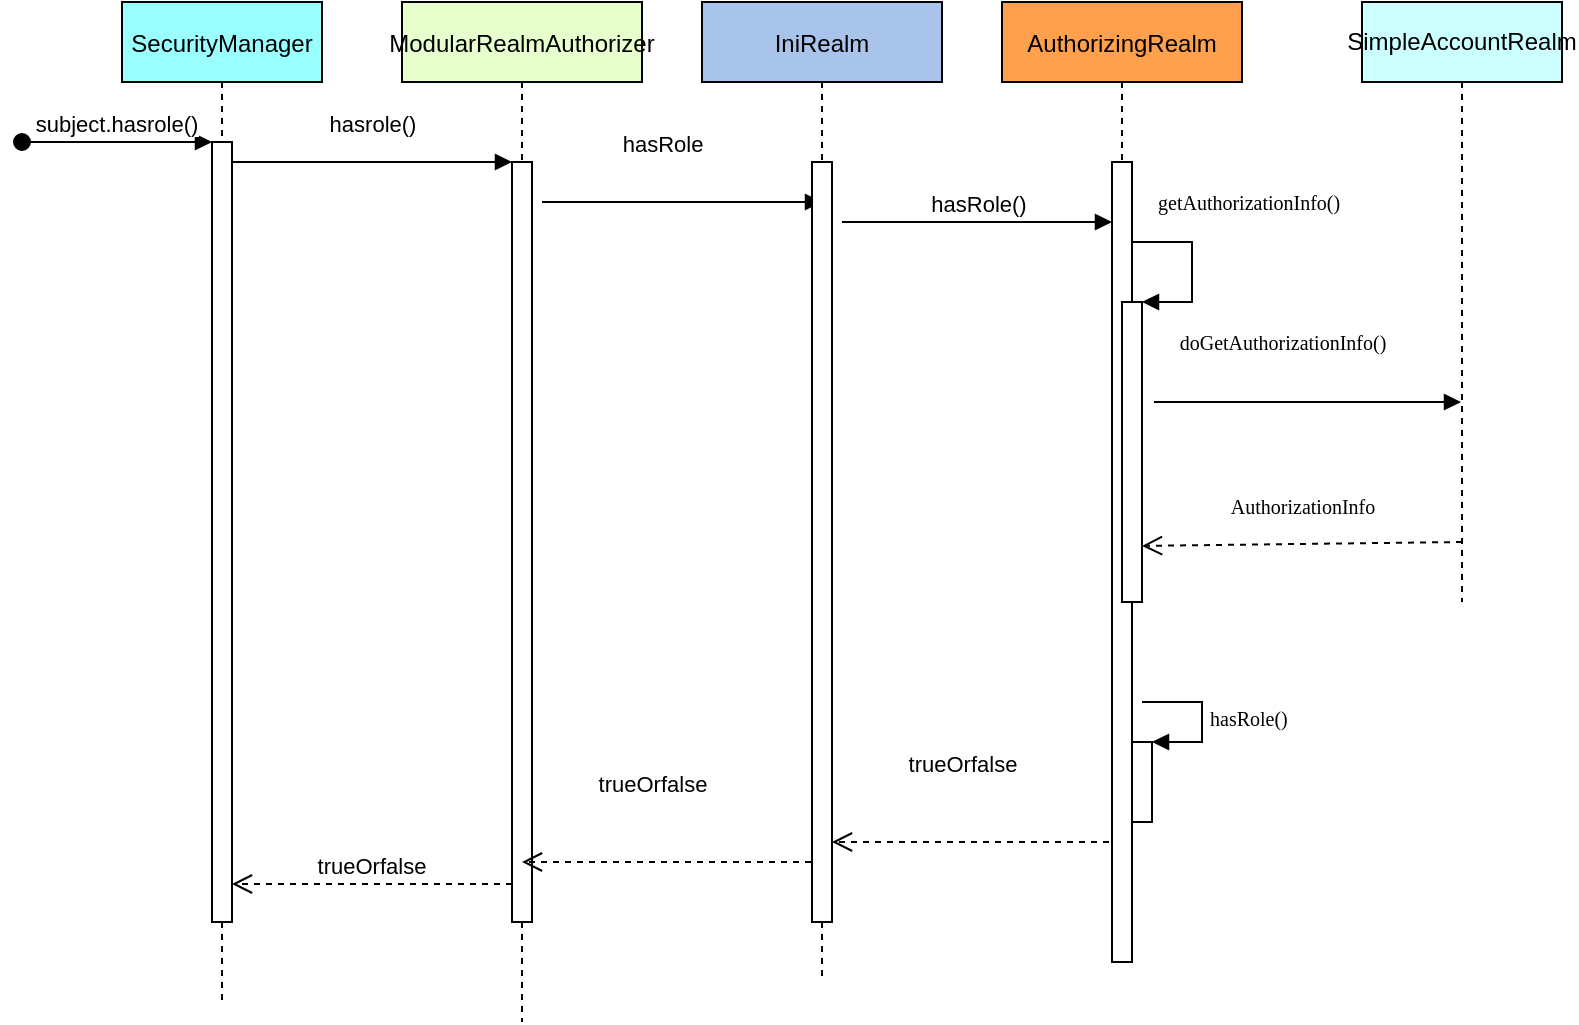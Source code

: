<mxfile version="15.3.0" type="github">
  <diagram id="kgpKYQtTHZ0yAKxKKP6v" name="Page-1">
    <mxGraphModel dx="920" dy="514" grid="1" gridSize="10" guides="1" tooltips="1" connect="1" arrows="1" fold="1" page="1" pageScale="1" pageWidth="850" pageHeight="1100" math="0" shadow="0">
      <root>
        <mxCell id="0" />
        <mxCell id="1" parent="0" />
        <mxCell id="3nuBFxr9cyL0pnOWT2aG-1" value="SecurityManager" style="shape=umlLifeline;perimeter=lifelinePerimeter;container=1;collapsible=0;recursiveResize=0;rounded=0;shadow=0;strokeWidth=1;fillColor=#99FFFF;" parent="1" vertex="1">
          <mxGeometry x="120" y="80" width="100" height="500" as="geometry" />
        </mxCell>
        <mxCell id="3nuBFxr9cyL0pnOWT2aG-2" value="" style="points=[];perimeter=orthogonalPerimeter;rounded=0;shadow=0;strokeWidth=1;" parent="3nuBFxr9cyL0pnOWT2aG-1" vertex="1">
          <mxGeometry x="45" y="70" width="10" height="390" as="geometry" />
        </mxCell>
        <mxCell id="3nuBFxr9cyL0pnOWT2aG-3" value="subject.hasrole()" style="verticalAlign=bottom;startArrow=oval;endArrow=block;startSize=8;shadow=0;strokeWidth=1;" parent="3nuBFxr9cyL0pnOWT2aG-1" target="3nuBFxr9cyL0pnOWT2aG-2" edge="1">
          <mxGeometry relative="1" as="geometry">
            <mxPoint x="-50" y="70" as="sourcePoint" />
          </mxGeometry>
        </mxCell>
        <mxCell id="3nuBFxr9cyL0pnOWT2aG-5" value="ModularRealmAuthorizer" style="shape=umlLifeline;perimeter=lifelinePerimeter;container=1;collapsible=0;recursiveResize=0;rounded=0;shadow=0;strokeWidth=1;fillColor=#E6FFCC;" parent="1" vertex="1">
          <mxGeometry x="260" y="80" width="120" height="510" as="geometry" />
        </mxCell>
        <mxCell id="3nuBFxr9cyL0pnOWT2aG-6" value="" style="points=[];perimeter=orthogonalPerimeter;rounded=0;shadow=0;strokeWidth=1;" parent="3nuBFxr9cyL0pnOWT2aG-5" vertex="1">
          <mxGeometry x="55" y="80" width="10" height="380" as="geometry" />
        </mxCell>
        <mxCell id="S1QPDe5u1bnXm6yCV7uw-9" value="hasRole" style="html=1;verticalAlign=bottom;endArrow=block;" edge="1" parent="3nuBFxr9cyL0pnOWT2aG-5">
          <mxGeometry x="-0.143" y="20" width="80" relative="1" as="geometry">
            <mxPoint x="70" y="100" as="sourcePoint" />
            <mxPoint x="210" y="100" as="targetPoint" />
            <mxPoint as="offset" />
          </mxGeometry>
        </mxCell>
        <mxCell id="3nuBFxr9cyL0pnOWT2aG-7" value="trueOrfalse" style="verticalAlign=bottom;endArrow=open;dashed=1;endSize=8;exitX=0;exitY=0.95;shadow=0;strokeWidth=1;" parent="1" source="3nuBFxr9cyL0pnOWT2aG-6" target="3nuBFxr9cyL0pnOWT2aG-2" edge="1">
          <mxGeometry relative="1" as="geometry">
            <mxPoint x="275" y="236" as="targetPoint" />
          </mxGeometry>
        </mxCell>
        <mxCell id="3nuBFxr9cyL0pnOWT2aG-8" value="hasrole()" style="verticalAlign=bottom;endArrow=block;entryX=0;entryY=0;shadow=0;strokeWidth=1;html=1;" parent="1" source="3nuBFxr9cyL0pnOWT2aG-2" target="3nuBFxr9cyL0pnOWT2aG-6" edge="1">
          <mxGeometry y="10" relative="1" as="geometry">
            <mxPoint x="275" y="160" as="sourcePoint" />
            <mxPoint as="offset" />
          </mxGeometry>
        </mxCell>
        <mxCell id="S1QPDe5u1bnXm6yCV7uw-2" value="IniRealm" style="shape=umlLifeline;perimeter=lifelinePerimeter;container=1;collapsible=0;recursiveResize=0;rounded=0;shadow=0;strokeWidth=1;fillColor=#A9C4EB;" vertex="1" parent="1">
          <mxGeometry x="410" y="80" width="120" height="490" as="geometry" />
        </mxCell>
        <mxCell id="S1QPDe5u1bnXm6yCV7uw-3" value="" style="points=[];perimeter=orthogonalPerimeter;rounded=0;shadow=0;strokeWidth=1;" vertex="1" parent="S1QPDe5u1bnXm6yCV7uw-2">
          <mxGeometry x="55" y="80" width="10" height="380" as="geometry" />
        </mxCell>
        <mxCell id="S1QPDe5u1bnXm6yCV7uw-18" value="trueOrfalse" style="html=1;verticalAlign=bottom;endArrow=open;dashed=1;endSize=8;" edge="1" parent="S1QPDe5u1bnXm6yCV7uw-2" source="S1QPDe5u1bnXm6yCV7uw-5">
          <mxGeometry x="0.1" y="-30" relative="1" as="geometry">
            <mxPoint x="145" y="420" as="sourcePoint" />
            <mxPoint x="65" y="420" as="targetPoint" />
            <mxPoint as="offset" />
          </mxGeometry>
        </mxCell>
        <mxCell id="S1QPDe5u1bnXm6yCV7uw-5" value="AuthorizingRealm" style="shape=umlLifeline;perimeter=lifelinePerimeter;container=1;collapsible=0;recursiveResize=0;rounded=0;shadow=0;strokeWidth=1;fillColor=#FFA04D;" vertex="1" parent="1">
          <mxGeometry x="560" y="80" width="120" height="480" as="geometry" />
        </mxCell>
        <mxCell id="S1QPDe5u1bnXm6yCV7uw-6" value="" style="points=[];perimeter=orthogonalPerimeter;rounded=0;shadow=0;strokeWidth=1;" vertex="1" parent="S1QPDe5u1bnXm6yCV7uw-5">
          <mxGeometry x="55" y="80" width="10" height="400" as="geometry" />
        </mxCell>
        <mxCell id="S1QPDe5u1bnXm6yCV7uw-8" value="hasRole()" style="html=1;verticalAlign=bottom;endArrow=block;" edge="1" parent="S1QPDe5u1bnXm6yCV7uw-5">
          <mxGeometry width="80" relative="1" as="geometry">
            <mxPoint x="-80" y="110" as="sourcePoint" />
            <mxPoint x="55" y="110" as="targetPoint" />
          </mxGeometry>
        </mxCell>
        <mxCell id="S1QPDe5u1bnXm6yCV7uw-10" value="" style="html=1;points=[];perimeter=orthogonalPerimeter;" vertex="1" parent="S1QPDe5u1bnXm6yCV7uw-5">
          <mxGeometry x="60" y="150" width="10" height="150" as="geometry" />
        </mxCell>
        <mxCell id="S1QPDe5u1bnXm6yCV7uw-11" value="&lt;pre style=&quot;font-family: &amp;#34;consolas&amp;#34;&quot;&gt;&lt;font style=&quot;font-size: 10px&quot;&gt;getAuthorizationInfo()&lt;/font&gt;&lt;/pre&gt;" style="edgeStyle=orthogonalEdgeStyle;html=1;align=left;spacingLeft=2;endArrow=block;rounded=0;entryX=1;entryY=0;" edge="1" target="S1QPDe5u1bnXm6yCV7uw-10" parent="S1QPDe5u1bnXm6yCV7uw-5">
          <mxGeometry x="-0.6" y="20" relative="1" as="geometry">
            <mxPoint x="65" y="130" as="sourcePoint" />
            <Array as="points">
              <mxPoint x="65" y="120" />
              <mxPoint x="95" y="120" />
              <mxPoint x="95" y="150" />
            </Array>
            <mxPoint as="offset" />
          </mxGeometry>
        </mxCell>
        <mxCell id="S1QPDe5u1bnXm6yCV7uw-16" value="" style="html=1;points=[];perimeter=orthogonalPerimeter;" vertex="1" parent="S1QPDe5u1bnXm6yCV7uw-5">
          <mxGeometry x="65" y="370" width="10" height="40" as="geometry" />
        </mxCell>
        <mxCell id="S1QPDe5u1bnXm6yCV7uw-17" value="&lt;pre style=&quot;font-family: &amp;#34;consolas&amp;#34; ; font-size: 10px&quot;&gt;hasRole()&lt;/pre&gt;" style="edgeStyle=orthogonalEdgeStyle;html=1;align=left;spacingLeft=2;endArrow=block;rounded=0;entryX=1;entryY=0;" edge="1" target="S1QPDe5u1bnXm6yCV7uw-16" parent="S1QPDe5u1bnXm6yCV7uw-5">
          <mxGeometry relative="1" as="geometry">
            <mxPoint x="70" y="350" as="sourcePoint" />
            <Array as="points">
              <mxPoint x="100" y="350" />
            </Array>
          </mxGeometry>
        </mxCell>
        <mxCell id="S1QPDe5u1bnXm6yCV7uw-12" value="SimpleAccountRealm" style="shape=umlLifeline;perimeter=lifelinePerimeter;whiteSpace=wrap;html=1;container=1;collapsible=0;recursiveResize=0;outlineConnect=0;fillColor=#CCFFFF;" vertex="1" parent="1">
          <mxGeometry x="740" y="80" width="100" height="300" as="geometry" />
        </mxCell>
        <mxCell id="S1QPDe5u1bnXm6yCV7uw-13" value="&lt;pre style=&quot;font-family: &amp;#34;consolas&amp;#34;&quot;&gt;&lt;font style=&quot;font-size: 10px&quot;&gt;doGetAuthorizationInfo()&lt;/font&gt;&lt;/pre&gt;" style="html=1;verticalAlign=bottom;endArrow=block;" edge="1" parent="1" target="S1QPDe5u1bnXm6yCV7uw-12">
          <mxGeometry x="-0.166" y="10" width="80" relative="1" as="geometry">
            <mxPoint x="636" y="280" as="sourcePoint" />
            <mxPoint x="830" y="250" as="targetPoint" />
            <Array as="points">
              <mxPoint x="720" y="280" />
            </Array>
            <mxPoint as="offset" />
          </mxGeometry>
        </mxCell>
        <mxCell id="S1QPDe5u1bnXm6yCV7uw-15" value="&lt;pre style=&quot;font-family: &amp;#34;consolas&amp;#34; ; font-size: 10px&quot;&gt;AuthorizationInfo&lt;/pre&gt;" style="html=1;verticalAlign=bottom;endArrow=open;dashed=1;endSize=8;entryX=1;entryY=0.813;entryDx=0;entryDy=0;entryPerimeter=0;" edge="1" parent="1" target="S1QPDe5u1bnXm6yCV7uw-10">
          <mxGeometry relative="1" as="geometry">
            <mxPoint x="790" y="350" as="sourcePoint" />
            <mxPoint x="710" y="350" as="targetPoint" />
          </mxGeometry>
        </mxCell>
        <mxCell id="S1QPDe5u1bnXm6yCV7uw-19" value="trueOrfalse" style="html=1;verticalAlign=bottom;endArrow=open;dashed=1;endSize=8;" edge="1" parent="1">
          <mxGeometry x="0.1" y="-30" relative="1" as="geometry">
            <mxPoint x="464.5" y="510" as="sourcePoint" />
            <mxPoint x="320" y="510" as="targetPoint" />
            <mxPoint as="offset" />
          </mxGeometry>
        </mxCell>
      </root>
    </mxGraphModel>
  </diagram>
</mxfile>

